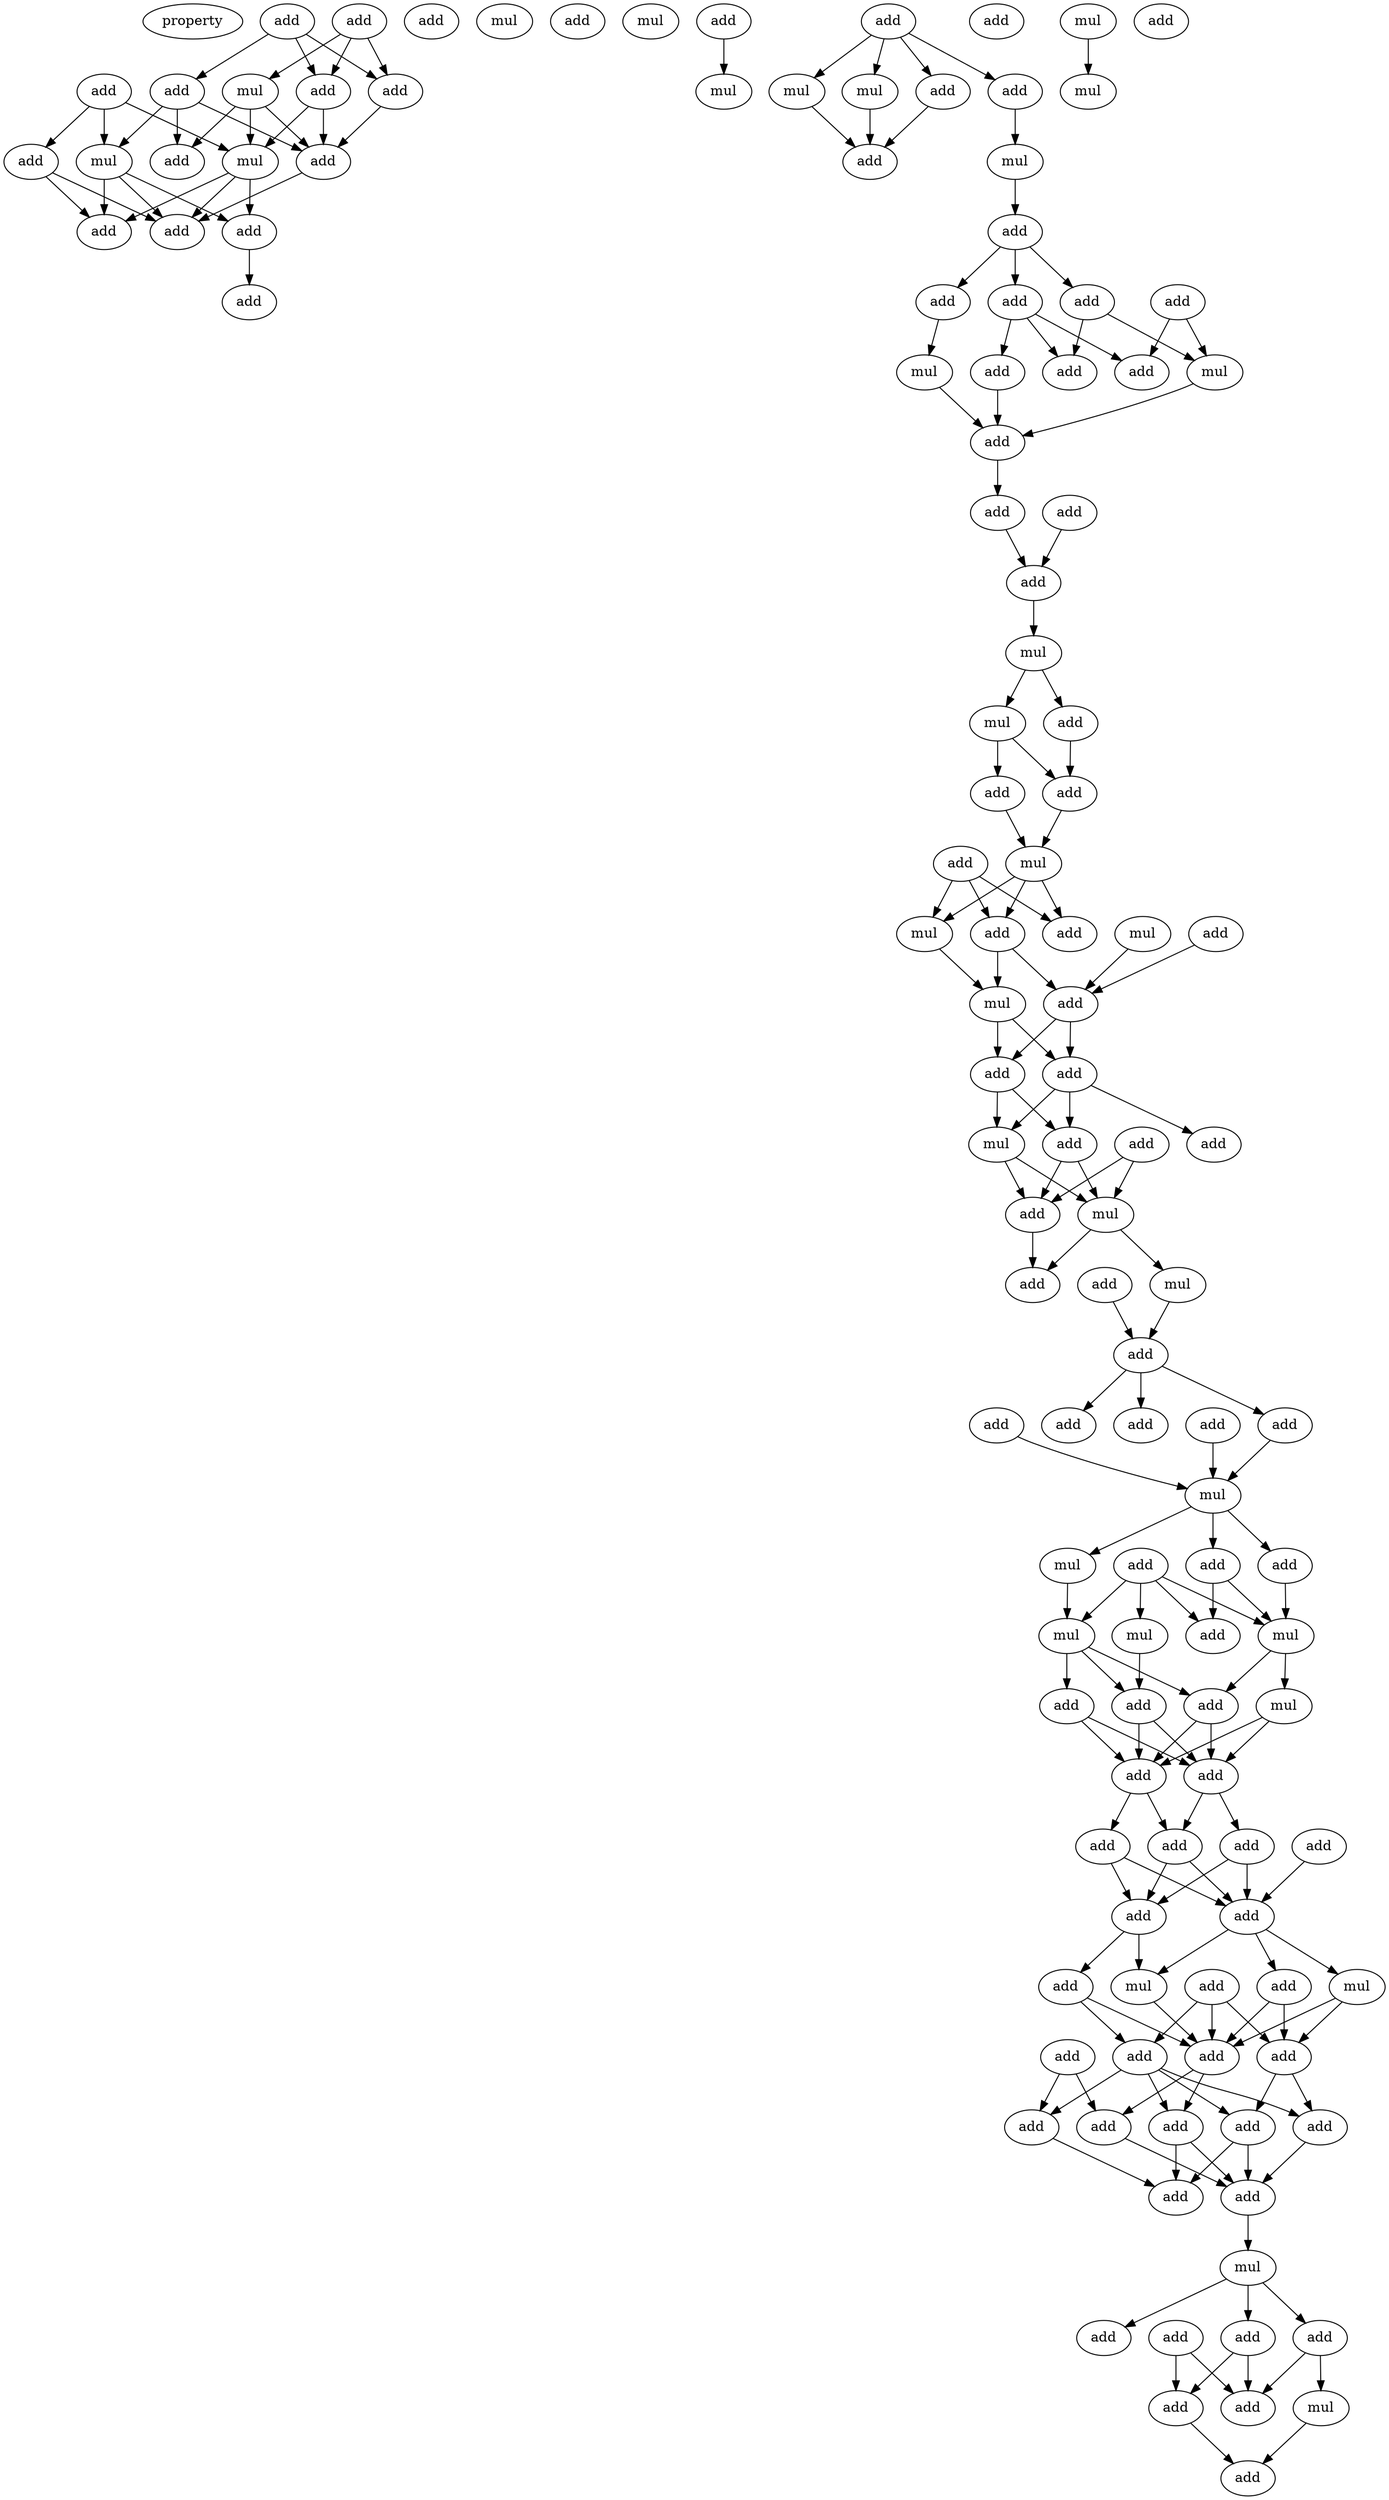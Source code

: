 digraph {
    node [fontcolor=black]
    property [mul=2,lf=1.9]
    0 [ label = add ];
    1 [ label = add ];
    2 [ label = add ];
    3 [ label = mul ];
    4 [ label = add ];
    5 [ label = add ];
    6 [ label = add ];
    7 [ label = mul ];
    8 [ label = add ];
    9 [ label = mul ];
    10 [ label = add ];
    11 [ label = add ];
    12 [ label = add ];
    13 [ label = add ];
    14 [ label = add ];
    15 [ label = add ];
    16 [ label = add ];
    17 [ label = mul ];
    18 [ label = add ];
    19 [ label = mul ];
    20 [ label = add ];
    21 [ label = mul ];
    22 [ label = add ];
    23 [ label = mul ];
    24 [ label = add ];
    25 [ label = mul ];
    26 [ label = add ];
    27 [ label = add ];
    28 [ label = mul ];
    29 [ label = add ];
    30 [ label = add ];
    31 [ label = add ];
    32 [ label = add ];
    33 [ label = add ];
    34 [ label = add ];
    35 [ label = add ];
    36 [ label = mul ];
    37 [ label = add ];
    38 [ label = mul ];
    39 [ label = add ];
    40 [ label = add ];
    41 [ label = add ];
    42 [ label = add ];
    43 [ label = mul ];
    44 [ label = add ];
    45 [ label = add ];
    46 [ label = mul ];
    47 [ label = mul ];
    48 [ label = mul ];
    49 [ label = add ];
    50 [ label = add ];
    51 [ label = add ];
    52 [ label = mul ];
    53 [ label = add ];
    54 [ label = add ];
    55 [ label = add ];
    56 [ label = mul ];
    57 [ label = mul ];
    58 [ label = add ];
    59 [ label = add ];
    60 [ label = mul ];
    61 [ label = add ];
    62 [ label = add ];
    63 [ label = add ];
    64 [ label = add ];
    65 [ label = mul ];
    66 [ label = add ];
    67 [ label = add ];
    68 [ label = mul ];
    69 [ label = mul ];
    70 [ label = add ];
    71 [ label = add ];
    72 [ label = add ];
    73 [ label = add ];
    74 [ label = add ];
    75 [ label = add ];
    76 [ label = add ];
    77 [ label = add ];
    78 [ label = mul ];
    79 [ label = add ];
    80 [ label = add ];
    81 [ label = add ];
    82 [ label = mul ];
    83 [ label = mul ];
    84 [ label = mul ];
    85 [ label = add ];
    86 [ label = mul ];
    87 [ label = mul ];
    88 [ label = add ];
    89 [ label = add ];
    90 [ label = add ];
    91 [ label = add ];
    92 [ label = add ];
    93 [ label = add ];
    94 [ label = add ];
    95 [ label = add ];
    96 [ label = add ];
    97 [ label = add ];
    98 [ label = add ];
    99 [ label = add ];
    100 [ label = mul ];
    101 [ label = add ];
    102 [ label = add ];
    103 [ label = mul ];
    104 [ label = add ];
    105 [ label = add ];
    106 [ label = add ];
    107 [ label = add ];
    108 [ label = add ];
    109 [ label = add ];
    110 [ label = add ];
    111 [ label = add ];
    112 [ label = add ];
    113 [ label = add ];
    114 [ label = add ];
    115 [ label = mul ];
    116 [ label = add ];
    117 [ label = add ];
    118 [ label = add ];
    119 [ label = add ];
    120 [ label = add ];
    121 [ label = mul ];
    122 [ label = add ];
    123 [ label = add ];
    0 -> 2 [ name = 0 ];
    0 -> 4 [ name = 1 ];
    0 -> 5 [ name = 2 ];
    1 -> 2 [ name = 3 ];
    1 -> 3 [ name = 4 ];
    1 -> 5 [ name = 5 ];
    2 -> 8 [ name = 6 ];
    2 -> 9 [ name = 7 ];
    3 -> 8 [ name = 8 ];
    3 -> 9 [ name = 9 ];
    3 -> 11 [ name = 10 ];
    4 -> 7 [ name = 11 ];
    4 -> 8 [ name = 12 ];
    4 -> 11 [ name = 13 ];
    5 -> 8 [ name = 14 ];
    6 -> 7 [ name = 15 ];
    6 -> 9 [ name = 16 ];
    6 -> 10 [ name = 17 ];
    7 -> 12 [ name = 18 ];
    7 -> 13 [ name = 19 ];
    7 -> 14 [ name = 20 ];
    8 -> 14 [ name = 21 ];
    9 -> 12 [ name = 22 ];
    9 -> 13 [ name = 23 ];
    9 -> 14 [ name = 24 ];
    10 -> 13 [ name = 25 ];
    10 -> 14 [ name = 26 ];
    12 -> 16 [ name = 27 ];
    20 -> 21 [ name = 28 ];
    22 -> 23 [ name = 29 ];
    22 -> 24 [ name = 30 ];
    22 -> 25 [ name = 31 ];
    22 -> 27 [ name = 32 ];
    23 -> 29 [ name = 33 ];
    24 -> 28 [ name = 34 ];
    25 -> 29 [ name = 35 ];
    27 -> 29 [ name = 36 ];
    28 -> 30 [ name = 37 ];
    30 -> 31 [ name = 38 ];
    30 -> 33 [ name = 39 ];
    30 -> 34 [ name = 40 ];
    31 -> 36 [ name = 41 ];
    32 -> 35 [ name = 42 ];
    32 -> 38 [ name = 43 ];
    33 -> 35 [ name = 44 ];
    33 -> 37 [ name = 45 ];
    33 -> 39 [ name = 46 ];
    34 -> 37 [ name = 47 ];
    34 -> 38 [ name = 48 ];
    36 -> 40 [ name = 49 ];
    38 -> 40 [ name = 50 ];
    39 -> 40 [ name = 51 ];
    40 -> 42 [ name = 52 ];
    41 -> 45 [ name = 53 ];
    42 -> 45 [ name = 54 ];
    43 -> 46 [ name = 55 ];
    45 -> 47 [ name = 56 ];
    47 -> 48 [ name = 57 ];
    47 -> 49 [ name = 58 ];
    48 -> 50 [ name = 59 ];
    48 -> 51 [ name = 60 ];
    49 -> 51 [ name = 61 ];
    50 -> 52 [ name = 62 ];
    51 -> 52 [ name = 63 ];
    52 -> 55 [ name = 64 ];
    52 -> 56 [ name = 65 ];
    52 -> 58 [ name = 66 ];
    53 -> 55 [ name = 67 ];
    53 -> 56 [ name = 68 ];
    53 -> 58 [ name = 69 ];
    54 -> 59 [ name = 70 ];
    55 -> 59 [ name = 71 ];
    55 -> 60 [ name = 72 ];
    56 -> 60 [ name = 73 ];
    57 -> 59 [ name = 74 ];
    59 -> 61 [ name = 75 ];
    59 -> 62 [ name = 76 ];
    60 -> 61 [ name = 77 ];
    60 -> 62 [ name = 78 ];
    61 -> 65 [ name = 79 ];
    61 -> 66 [ name = 80 ];
    62 -> 63 [ name = 81 ];
    62 -> 65 [ name = 82 ];
    62 -> 66 [ name = 83 ];
    64 -> 67 [ name = 84 ];
    64 -> 68 [ name = 85 ];
    65 -> 67 [ name = 86 ];
    65 -> 68 [ name = 87 ];
    66 -> 67 [ name = 88 ];
    66 -> 68 [ name = 89 ];
    67 -> 70 [ name = 90 ];
    68 -> 69 [ name = 91 ];
    68 -> 70 [ name = 92 ];
    69 -> 72 [ name = 93 ];
    71 -> 72 [ name = 94 ];
    72 -> 74 [ name = 95 ];
    72 -> 76 [ name = 96 ];
    72 -> 77 [ name = 97 ];
    73 -> 78 [ name = 98 ];
    75 -> 78 [ name = 99 ];
    76 -> 78 [ name = 100 ];
    78 -> 80 [ name = 101 ];
    78 -> 81 [ name = 102 ];
    78 -> 82 [ name = 103 ];
    79 -> 83 [ name = 104 ];
    79 -> 84 [ name = 105 ];
    79 -> 85 [ name = 106 ];
    79 -> 86 [ name = 107 ];
    80 -> 84 [ name = 108 ];
    80 -> 85 [ name = 109 ];
    81 -> 84 [ name = 110 ];
    82 -> 86 [ name = 111 ];
    83 -> 88 [ name = 112 ];
    84 -> 87 [ name = 113 ];
    84 -> 90 [ name = 114 ];
    86 -> 88 [ name = 115 ];
    86 -> 89 [ name = 116 ];
    86 -> 90 [ name = 117 ];
    87 -> 91 [ name = 118 ];
    87 -> 92 [ name = 119 ];
    88 -> 91 [ name = 120 ];
    88 -> 92 [ name = 121 ];
    89 -> 91 [ name = 122 ];
    89 -> 92 [ name = 123 ];
    90 -> 91 [ name = 124 ];
    90 -> 92 [ name = 125 ];
    91 -> 93 [ name = 126 ];
    91 -> 95 [ name = 127 ];
    92 -> 93 [ name = 128 ];
    92 -> 94 [ name = 129 ];
    93 -> 97 [ name = 130 ];
    93 -> 98 [ name = 131 ];
    94 -> 97 [ name = 132 ];
    94 -> 98 [ name = 133 ];
    95 -> 97 [ name = 134 ];
    95 -> 98 [ name = 135 ];
    96 -> 98 [ name = 136 ];
    97 -> 99 [ name = 137 ];
    97 -> 103 [ name = 138 ];
    98 -> 100 [ name = 139 ];
    98 -> 102 [ name = 140 ];
    98 -> 103 [ name = 141 ];
    99 -> 105 [ name = 142 ];
    99 -> 106 [ name = 143 ];
    100 -> 106 [ name = 144 ];
    100 -> 107 [ name = 145 ];
    101 -> 105 [ name = 146 ];
    101 -> 106 [ name = 147 ];
    101 -> 107 [ name = 148 ];
    102 -> 106 [ name = 149 ];
    102 -> 107 [ name = 150 ];
    103 -> 106 [ name = 151 ];
    104 -> 109 [ name = 152 ];
    104 -> 111 [ name = 153 ];
    105 -> 108 [ name = 154 ];
    105 -> 109 [ name = 155 ];
    105 -> 110 [ name = 156 ];
    105 -> 112 [ name = 157 ];
    106 -> 108 [ name = 158 ];
    106 -> 111 [ name = 159 ];
    107 -> 110 [ name = 160 ];
    107 -> 112 [ name = 161 ];
    108 -> 113 [ name = 162 ];
    108 -> 114 [ name = 163 ];
    109 -> 113 [ name = 164 ];
    110 -> 113 [ name = 165 ];
    110 -> 114 [ name = 166 ];
    111 -> 114 [ name = 167 ];
    112 -> 114 [ name = 168 ];
    114 -> 115 [ name = 169 ];
    115 -> 116 [ name = 170 ];
    115 -> 118 [ name = 171 ];
    115 -> 119 [ name = 172 ];
    117 -> 120 [ name = 173 ];
    117 -> 122 [ name = 174 ];
    118 -> 120 [ name = 175 ];
    118 -> 121 [ name = 176 ];
    119 -> 120 [ name = 177 ];
    119 -> 122 [ name = 178 ];
    121 -> 123 [ name = 179 ];
    122 -> 123 [ name = 180 ];
}
